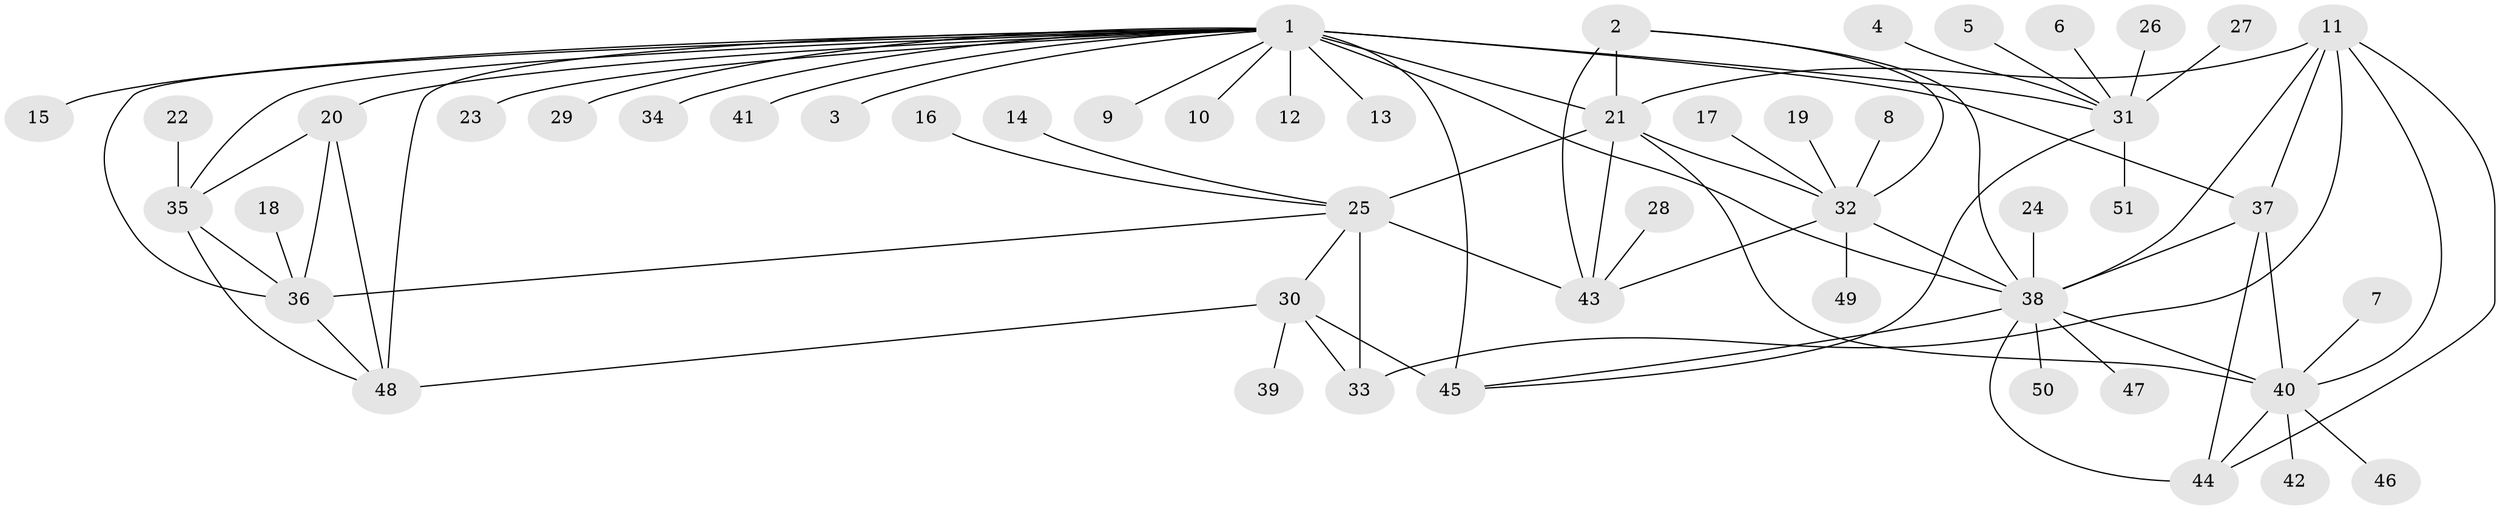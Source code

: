 // original degree distribution, {8: 0.04, 13: 0.01, 7: 0.06, 12: 0.01, 5: 0.04, 6: 0.05, 9: 0.01, 10: 0.01, 11: 0.02, 1: 0.56, 3: 0.02, 2: 0.17}
// Generated by graph-tools (version 1.1) at 2025/26/03/09/25 03:26:47]
// undirected, 51 vertices, 78 edges
graph export_dot {
graph [start="1"]
  node [color=gray90,style=filled];
  1;
  2;
  3;
  4;
  5;
  6;
  7;
  8;
  9;
  10;
  11;
  12;
  13;
  14;
  15;
  16;
  17;
  18;
  19;
  20;
  21;
  22;
  23;
  24;
  25;
  26;
  27;
  28;
  29;
  30;
  31;
  32;
  33;
  34;
  35;
  36;
  37;
  38;
  39;
  40;
  41;
  42;
  43;
  44;
  45;
  46;
  47;
  48;
  49;
  50;
  51;
  1 -- 3 [weight=1.0];
  1 -- 9 [weight=1.0];
  1 -- 10 [weight=1.0];
  1 -- 12 [weight=1.0];
  1 -- 13 [weight=1.0];
  1 -- 15 [weight=1.0];
  1 -- 20 [weight=1.0];
  1 -- 21 [weight=3.0];
  1 -- 23 [weight=1.0];
  1 -- 29 [weight=1.0];
  1 -- 31 [weight=2.0];
  1 -- 34 [weight=1.0];
  1 -- 35 [weight=1.0];
  1 -- 36 [weight=1.0];
  1 -- 37 [weight=1.0];
  1 -- 38 [weight=1.0];
  1 -- 41 [weight=1.0];
  1 -- 45 [weight=4.0];
  1 -- 48 [weight=1.0];
  2 -- 21 [weight=2.0];
  2 -- 32 [weight=1.0];
  2 -- 38 [weight=1.0];
  2 -- 43 [weight=1.0];
  4 -- 31 [weight=1.0];
  5 -- 31 [weight=1.0];
  6 -- 31 [weight=1.0];
  7 -- 40 [weight=1.0];
  8 -- 32 [weight=1.0];
  11 -- 21 [weight=1.0];
  11 -- 33 [weight=1.0];
  11 -- 37 [weight=1.0];
  11 -- 38 [weight=1.0];
  11 -- 40 [weight=1.0];
  11 -- 44 [weight=1.0];
  14 -- 25 [weight=1.0];
  16 -- 25 [weight=1.0];
  17 -- 32 [weight=1.0];
  18 -- 36 [weight=1.0];
  19 -- 32 [weight=1.0];
  20 -- 35 [weight=1.0];
  20 -- 36 [weight=1.0];
  20 -- 48 [weight=1.0];
  21 -- 25 [weight=1.0];
  21 -- 32 [weight=2.0];
  21 -- 40 [weight=1.0];
  21 -- 43 [weight=2.0];
  22 -- 35 [weight=1.0];
  24 -- 38 [weight=1.0];
  25 -- 30 [weight=2.0];
  25 -- 33 [weight=4.0];
  25 -- 36 [weight=1.0];
  25 -- 43 [weight=1.0];
  26 -- 31 [weight=1.0];
  27 -- 31 [weight=1.0];
  28 -- 43 [weight=1.0];
  30 -- 33 [weight=2.0];
  30 -- 39 [weight=1.0];
  30 -- 45 [weight=2.0];
  30 -- 48 [weight=1.0];
  31 -- 45 [weight=2.0];
  31 -- 51 [weight=1.0];
  32 -- 38 [weight=1.0];
  32 -- 43 [weight=1.0];
  32 -- 49 [weight=1.0];
  35 -- 36 [weight=1.0];
  35 -- 48 [weight=1.0];
  36 -- 48 [weight=1.0];
  37 -- 38 [weight=1.0];
  37 -- 40 [weight=1.0];
  37 -- 44 [weight=1.0];
  38 -- 40 [weight=1.0];
  38 -- 44 [weight=1.0];
  38 -- 45 [weight=1.0];
  38 -- 47 [weight=1.0];
  38 -- 50 [weight=1.0];
  40 -- 42 [weight=1.0];
  40 -- 44 [weight=1.0];
  40 -- 46 [weight=1.0];
}
